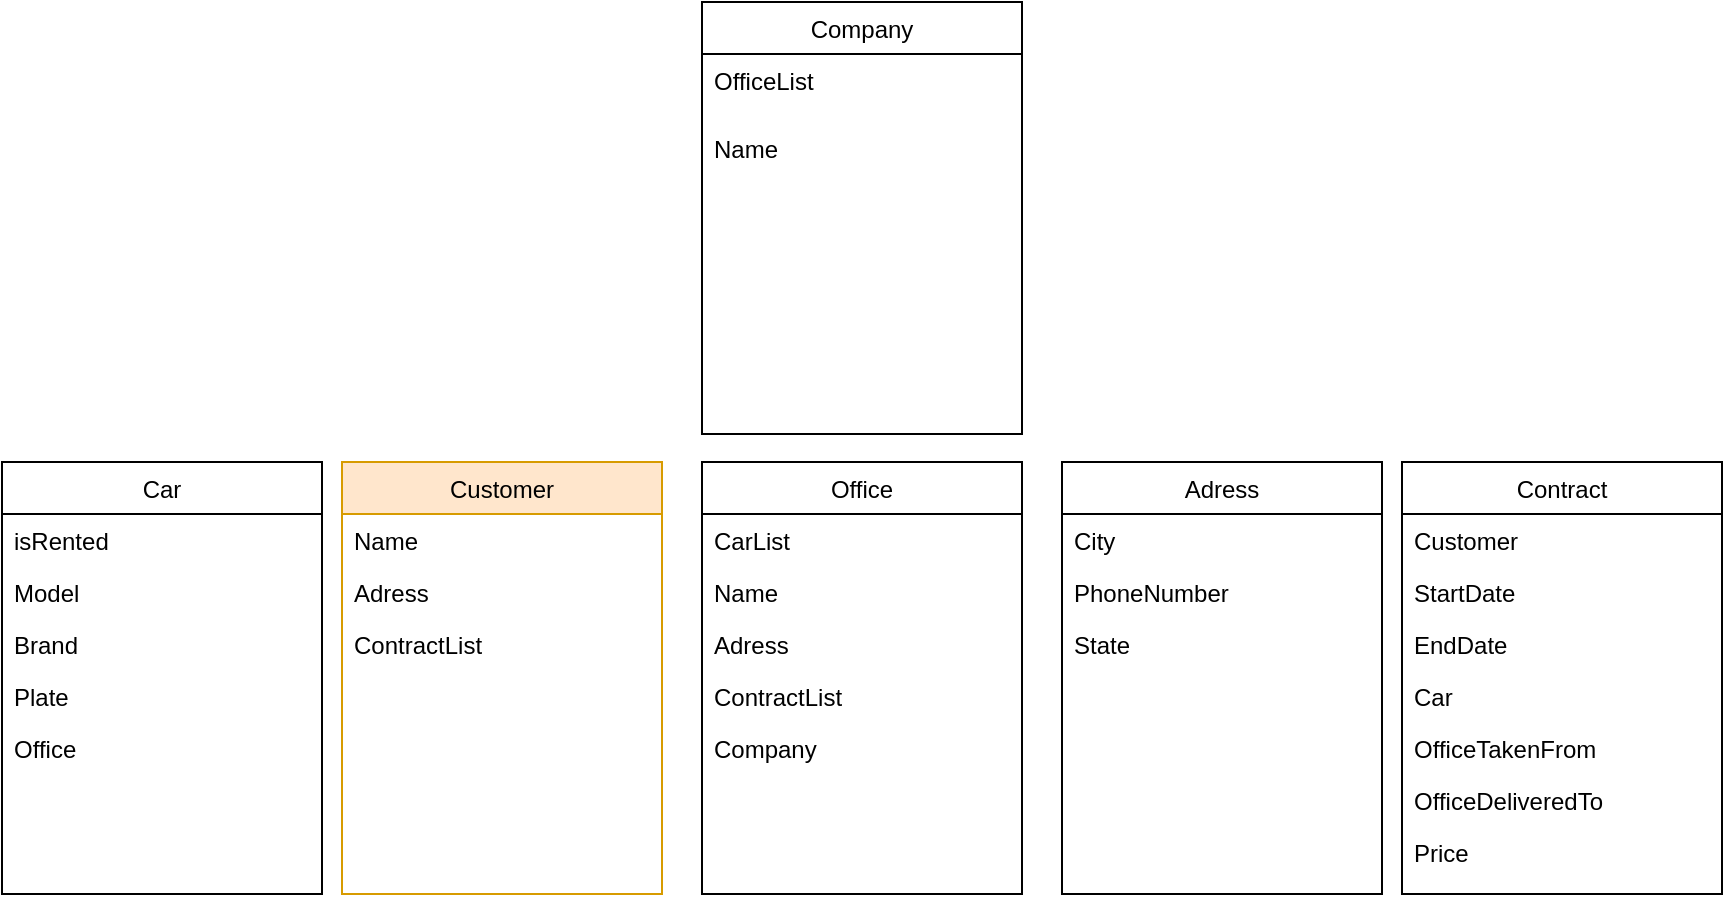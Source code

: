 <mxfile version="21.6.8" type="device">
  <diagram id="C5RBs43oDa-KdzZeNtuy" name="Page-1">
    <mxGraphModel dx="1877" dy="574" grid="1" gridSize="10" guides="1" tooltips="1" connect="1" arrows="1" fold="1" page="1" pageScale="1" pageWidth="827" pageHeight="1169" math="0" shadow="0">
      <root>
        <mxCell id="WIyWlLk6GJQsqaUBKTNV-0" />
        <mxCell id="WIyWlLk6GJQsqaUBKTNV-1" parent="WIyWlLk6GJQsqaUBKTNV-0" />
        <mxCell id="zkfFHV4jXpPFQw0GAbJ--17" value="Company" style="swimlane;fontStyle=0;align=center;verticalAlign=top;childLayout=stackLayout;horizontal=1;startSize=26;horizontalStack=0;resizeParent=1;resizeLast=0;collapsible=1;marginBottom=0;rounded=0;shadow=0;strokeWidth=1;" parent="WIyWlLk6GJQsqaUBKTNV-1" vertex="1">
          <mxGeometry x="-290" y="310" width="160" height="216" as="geometry">
            <mxRectangle x="550" y="140" width="160" height="26" as="alternateBounds" />
          </mxGeometry>
        </mxCell>
        <mxCell id="zkfFHV4jXpPFQw0GAbJ--18" value="OfficeList" style="text;align=left;verticalAlign=top;spacingLeft=4;spacingRight=4;overflow=hidden;rotatable=0;points=[[0,0.5],[1,0.5]];portConstraint=eastwest;" parent="zkfFHV4jXpPFQw0GAbJ--17" vertex="1">
          <mxGeometry y="26" width="160" height="34" as="geometry" />
        </mxCell>
        <mxCell id="nqJHhOGsOge4YsfBU5Ro-39" value="Name" style="text;align=left;verticalAlign=top;spacingLeft=4;spacingRight=4;overflow=hidden;rotatable=0;points=[[0,0.5],[1,0.5]];portConstraint=eastwest;" parent="zkfFHV4jXpPFQw0GAbJ--17" vertex="1">
          <mxGeometry y="60" width="160" height="34" as="geometry" />
        </mxCell>
        <mxCell id="nqJHhOGsOge4YsfBU5Ro-6" value="Office" style="swimlane;fontStyle=0;align=center;verticalAlign=top;childLayout=stackLayout;horizontal=1;startSize=26;horizontalStack=0;resizeParent=1;resizeLast=0;collapsible=1;marginBottom=0;rounded=0;shadow=0;strokeWidth=1;" parent="WIyWlLk6GJQsqaUBKTNV-1" vertex="1">
          <mxGeometry x="-290" y="540" width="160" height="216" as="geometry">
            <mxRectangle x="550" y="140" width="160" height="26" as="alternateBounds" />
          </mxGeometry>
        </mxCell>
        <mxCell id="nqJHhOGsOge4YsfBU5Ro-7" value="CarList" style="text;align=left;verticalAlign=top;spacingLeft=4;spacingRight=4;overflow=hidden;rotatable=0;points=[[0,0.5],[1,0.5]];portConstraint=eastwest;" parent="nqJHhOGsOge4YsfBU5Ro-6" vertex="1">
          <mxGeometry y="26" width="160" height="26" as="geometry" />
        </mxCell>
        <mxCell id="nqJHhOGsOge4YsfBU5Ro-9" value="Name" style="text;align=left;verticalAlign=top;spacingLeft=4;spacingRight=4;overflow=hidden;rotatable=0;points=[[0,0.5],[1,0.5]];portConstraint=eastwest;" parent="nqJHhOGsOge4YsfBU5Ro-6" vertex="1">
          <mxGeometry y="52" width="160" height="26" as="geometry" />
        </mxCell>
        <mxCell id="nqJHhOGsOge4YsfBU5Ro-12" value="Adress" style="text;align=left;verticalAlign=top;spacingLeft=4;spacingRight=4;overflow=hidden;rotatable=0;points=[[0,0.5],[1,0.5]];portConstraint=eastwest;" parent="nqJHhOGsOge4YsfBU5Ro-6" vertex="1">
          <mxGeometry y="78" width="160" height="26" as="geometry" />
        </mxCell>
        <mxCell id="nqJHhOGsOge4YsfBU5Ro-18" value="ContractList" style="text;align=left;verticalAlign=top;spacingLeft=4;spacingRight=4;overflow=hidden;rotatable=0;points=[[0,0.5],[1,0.5]];portConstraint=eastwest;" parent="nqJHhOGsOge4YsfBU5Ro-6" vertex="1">
          <mxGeometry y="104" width="160" height="26" as="geometry" />
        </mxCell>
        <mxCell id="vkFeKojCWhk4-uFl7w7z-1" value="Company" style="text;align=left;verticalAlign=top;spacingLeft=4;spacingRight=4;overflow=hidden;rotatable=0;points=[[0,0.5],[1,0.5]];portConstraint=eastwest;" vertex="1" parent="nqJHhOGsOge4YsfBU5Ro-6">
          <mxGeometry y="130" width="160" height="26" as="geometry" />
        </mxCell>
        <mxCell id="nqJHhOGsOge4YsfBU5Ro-14" value="Adress" style="swimlane;fontStyle=0;align=center;verticalAlign=top;childLayout=stackLayout;horizontal=1;startSize=26;horizontalStack=0;resizeParent=1;resizeLast=0;collapsible=1;marginBottom=0;rounded=0;shadow=0;strokeWidth=1;" parent="WIyWlLk6GJQsqaUBKTNV-1" vertex="1">
          <mxGeometry x="-110" y="540" width="160" height="216" as="geometry">
            <mxRectangle x="550" y="140" width="160" height="26" as="alternateBounds" />
          </mxGeometry>
        </mxCell>
        <mxCell id="nqJHhOGsOge4YsfBU5Ro-15" value="City" style="text;align=left;verticalAlign=top;spacingLeft=4;spacingRight=4;overflow=hidden;rotatable=0;points=[[0,0.5],[1,0.5]];portConstraint=eastwest;" parent="nqJHhOGsOge4YsfBU5Ro-14" vertex="1">
          <mxGeometry y="26" width="160" height="26" as="geometry" />
        </mxCell>
        <mxCell id="nqJHhOGsOge4YsfBU5Ro-16" value="PhoneNumber" style="text;align=left;verticalAlign=top;spacingLeft=4;spacingRight=4;overflow=hidden;rotatable=0;points=[[0,0.5],[1,0.5]];portConstraint=eastwest;" parent="nqJHhOGsOge4YsfBU5Ro-14" vertex="1">
          <mxGeometry y="52" width="160" height="26" as="geometry" />
        </mxCell>
        <mxCell id="nqJHhOGsOge4YsfBU5Ro-17" value="State" style="text;align=left;verticalAlign=top;spacingLeft=4;spacingRight=4;overflow=hidden;rotatable=0;points=[[0,0.5],[1,0.5]];portConstraint=eastwest;" parent="nqJHhOGsOge4YsfBU5Ro-14" vertex="1">
          <mxGeometry y="78" width="160" height="26" as="geometry" />
        </mxCell>
        <mxCell id="nqJHhOGsOge4YsfBU5Ro-19" value="Contract" style="swimlane;fontStyle=0;align=center;verticalAlign=top;childLayout=stackLayout;horizontal=1;startSize=26;horizontalStack=0;resizeParent=1;resizeLast=0;collapsible=1;marginBottom=0;rounded=0;shadow=0;strokeWidth=1;" parent="WIyWlLk6GJQsqaUBKTNV-1" vertex="1">
          <mxGeometry x="60" y="540" width="160" height="216" as="geometry">
            <mxRectangle x="550" y="140" width="160" height="26" as="alternateBounds" />
          </mxGeometry>
        </mxCell>
        <mxCell id="nqJHhOGsOge4YsfBU5Ro-21" value="Customer" style="text;align=left;verticalAlign=top;spacingLeft=4;spacingRight=4;overflow=hidden;rotatable=0;points=[[0,0.5],[1,0.5]];portConstraint=eastwest;" parent="nqJHhOGsOge4YsfBU5Ro-19" vertex="1">
          <mxGeometry y="26" width="160" height="26" as="geometry" />
        </mxCell>
        <mxCell id="nqJHhOGsOge4YsfBU5Ro-22" value="StartDate" style="text;align=left;verticalAlign=top;spacingLeft=4;spacingRight=4;overflow=hidden;rotatable=0;points=[[0,0.5],[1,0.5]];portConstraint=eastwest;" parent="nqJHhOGsOge4YsfBU5Ro-19" vertex="1">
          <mxGeometry y="52" width="160" height="26" as="geometry" />
        </mxCell>
        <mxCell id="nqJHhOGsOge4YsfBU5Ro-23" value="EndDate" style="text;align=left;verticalAlign=top;spacingLeft=4;spacingRight=4;overflow=hidden;rotatable=0;points=[[0,0.5],[1,0.5]];portConstraint=eastwest;" parent="nqJHhOGsOge4YsfBU5Ro-19" vertex="1">
          <mxGeometry y="78" width="160" height="26" as="geometry" />
        </mxCell>
        <mxCell id="nqJHhOGsOge4YsfBU5Ro-24" value="Car" style="text;align=left;verticalAlign=top;spacingLeft=4;spacingRight=4;overflow=hidden;rotatable=0;points=[[0,0.5],[1,0.5]];portConstraint=eastwest;" parent="nqJHhOGsOge4YsfBU5Ro-19" vertex="1">
          <mxGeometry y="104" width="160" height="26" as="geometry" />
        </mxCell>
        <mxCell id="nqJHhOGsOge4YsfBU5Ro-20" value="OfficeTakenFrom" style="text;align=left;verticalAlign=top;spacingLeft=4;spacingRight=4;overflow=hidden;rotatable=0;points=[[0,0.5],[1,0.5]];portConstraint=eastwest;" parent="nqJHhOGsOge4YsfBU5Ro-19" vertex="1">
          <mxGeometry y="130" width="160" height="26" as="geometry" />
        </mxCell>
        <mxCell id="nqJHhOGsOge4YsfBU5Ro-25" value="OfficeDeliveredTo" style="text;align=left;verticalAlign=top;spacingLeft=4;spacingRight=4;overflow=hidden;rotatable=0;points=[[0,0.5],[1,0.5]];portConstraint=eastwest;" parent="nqJHhOGsOge4YsfBU5Ro-19" vertex="1">
          <mxGeometry y="156" width="160" height="26" as="geometry" />
        </mxCell>
        <mxCell id="nqJHhOGsOge4YsfBU5Ro-32" value="Price" style="text;align=left;verticalAlign=top;spacingLeft=4;spacingRight=4;overflow=hidden;rotatable=0;points=[[0,0.5],[1,0.5]];portConstraint=eastwest;" parent="nqJHhOGsOge4YsfBU5Ro-19" vertex="1">
          <mxGeometry y="182" width="160" height="26" as="geometry" />
        </mxCell>
        <mxCell id="nqJHhOGsOge4YsfBU5Ro-26" value="Customer" style="swimlane;fontStyle=0;align=center;verticalAlign=top;childLayout=stackLayout;horizontal=1;startSize=26;horizontalStack=0;resizeParent=1;resizeLast=0;collapsible=1;marginBottom=0;rounded=0;shadow=0;strokeWidth=1;fillColor=#ffe6cc;strokeColor=#d79b00;" parent="WIyWlLk6GJQsqaUBKTNV-1" vertex="1">
          <mxGeometry x="-470" y="540" width="160" height="216" as="geometry">
            <mxRectangle x="550" y="140" width="160" height="26" as="alternateBounds" />
          </mxGeometry>
        </mxCell>
        <mxCell id="nqJHhOGsOge4YsfBU5Ro-27" value="Name" style="text;align=left;verticalAlign=top;spacingLeft=4;spacingRight=4;overflow=hidden;rotatable=0;points=[[0,0.5],[1,0.5]];portConstraint=eastwest;" parent="nqJHhOGsOge4YsfBU5Ro-26" vertex="1">
          <mxGeometry y="26" width="160" height="26" as="geometry" />
        </mxCell>
        <mxCell id="nqJHhOGsOge4YsfBU5Ro-28" value="Adress" style="text;align=left;verticalAlign=top;spacingLeft=4;spacingRight=4;overflow=hidden;rotatable=0;points=[[0,0.5],[1,0.5]];portConstraint=eastwest;" parent="nqJHhOGsOge4YsfBU5Ro-26" vertex="1">
          <mxGeometry y="52" width="160" height="26" as="geometry" />
        </mxCell>
        <mxCell id="nqJHhOGsOge4YsfBU5Ro-30" value="ContractList" style="text;align=left;verticalAlign=top;spacingLeft=4;spacingRight=4;overflow=hidden;rotatable=0;points=[[0,0.5],[1,0.5]];portConstraint=eastwest;" parent="nqJHhOGsOge4YsfBU5Ro-26" vertex="1">
          <mxGeometry y="78" width="160" height="26" as="geometry" />
        </mxCell>
        <mxCell id="nqJHhOGsOge4YsfBU5Ro-33" value="Car" style="swimlane;fontStyle=0;align=center;verticalAlign=top;childLayout=stackLayout;horizontal=1;startSize=26;horizontalStack=0;resizeParent=1;resizeLast=0;collapsible=1;marginBottom=0;rounded=0;shadow=0;strokeWidth=1;" parent="WIyWlLk6GJQsqaUBKTNV-1" vertex="1">
          <mxGeometry x="-640" y="540" width="160" height="216" as="geometry">
            <mxRectangle x="550" y="140" width="160" height="26" as="alternateBounds" />
          </mxGeometry>
        </mxCell>
        <mxCell id="nqJHhOGsOge4YsfBU5Ro-34" value="isRented" style="text;align=left;verticalAlign=top;spacingLeft=4;spacingRight=4;overflow=hidden;rotatable=0;points=[[0,0.5],[1,0.5]];portConstraint=eastwest;" parent="nqJHhOGsOge4YsfBU5Ro-33" vertex="1">
          <mxGeometry y="26" width="160" height="26" as="geometry" />
        </mxCell>
        <mxCell id="nqJHhOGsOge4YsfBU5Ro-35" value="Model" style="text;align=left;verticalAlign=top;spacingLeft=4;spacingRight=4;overflow=hidden;rotatable=0;points=[[0,0.5],[1,0.5]];portConstraint=eastwest;" parent="nqJHhOGsOge4YsfBU5Ro-33" vertex="1">
          <mxGeometry y="52" width="160" height="26" as="geometry" />
        </mxCell>
        <mxCell id="nqJHhOGsOge4YsfBU5Ro-37" value="Brand" style="text;align=left;verticalAlign=top;spacingLeft=4;spacingRight=4;overflow=hidden;rotatable=0;points=[[0,0.5],[1,0.5]];portConstraint=eastwest;" parent="nqJHhOGsOge4YsfBU5Ro-33" vertex="1">
          <mxGeometry y="78" width="160" height="26" as="geometry" />
        </mxCell>
        <mxCell id="nqJHhOGsOge4YsfBU5Ro-40" value="Plate" style="text;align=left;verticalAlign=top;spacingLeft=4;spacingRight=4;overflow=hidden;rotatable=0;points=[[0,0.5],[1,0.5]];portConstraint=eastwest;" parent="nqJHhOGsOge4YsfBU5Ro-33" vertex="1">
          <mxGeometry y="104" width="160" height="26" as="geometry" />
        </mxCell>
        <mxCell id="vkFeKojCWhk4-uFl7w7z-0" value="Office" style="text;align=left;verticalAlign=top;spacingLeft=4;spacingRight=4;overflow=hidden;rotatable=0;points=[[0,0.5],[1,0.5]];portConstraint=eastwest;" vertex="1" parent="nqJHhOGsOge4YsfBU5Ro-33">
          <mxGeometry y="130" width="160" height="26" as="geometry" />
        </mxCell>
      </root>
    </mxGraphModel>
  </diagram>
</mxfile>
